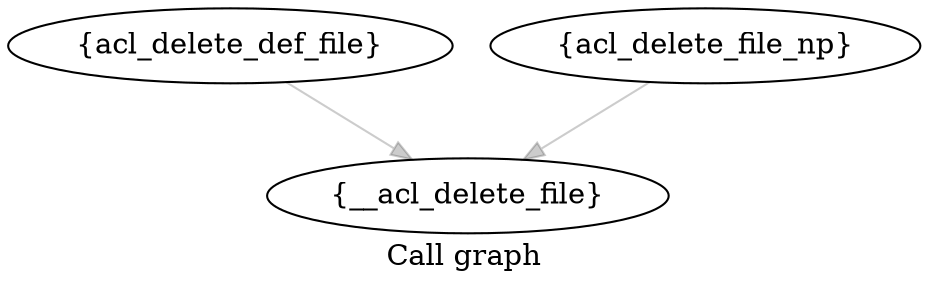 digraph "Call graph" {
	label="Call graph";
	"Node0x80563f040" [label="{acl_delete_def_file}"];
	"Node0x80563f040" -> "Node0x80563f0a0" [color="#00000033"];

	"Node0x80563f0a0" [label="{__acl_delete_file}"];

	"Node0x80563f1c0" [label="{acl_delete_file_np}"];
	"Node0x80563f1c0" -> "Node0x80563f0a0" [color="#00000033"];

}
